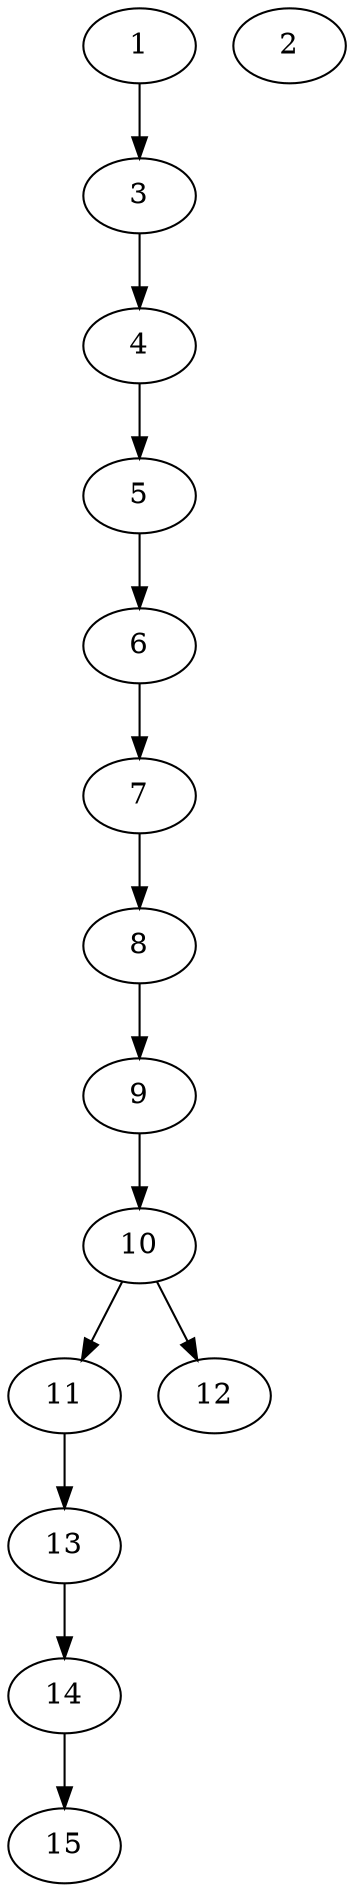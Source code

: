 // DAG automatically generated by daggen at Thu Oct  3 13:59:27 2019
// ./daggen --dot -n 15 --ccr 0.5 --fat 0.3 --regular 0.5 --density 0.5 --mindata 5242880 --maxdata 52428800 
digraph G {
  1 [size="71038976", alpha="0.05", expect_size="35519488"] 
  1 -> 3 [size ="35519488"]
  2 [size="61974528", alpha="0.03", expect_size="30987264"] 
  3 [size="54001664", alpha="0.12", expect_size="27000832"] 
  3 -> 4 [size ="27000832"]
  4 [size="83712000", alpha="0.05", expect_size="41856000"] 
  4 -> 5 [size ="41856000"]
  5 [size="50268160", alpha="0.16", expect_size="25134080"] 
  5 -> 6 [size ="25134080"]
  6 [size="46837760", alpha="0.07", expect_size="23418880"] 
  6 -> 7 [size ="23418880"]
  7 [size="10921984", alpha="0.08", expect_size="5460992"] 
  7 -> 8 [size ="5460992"]
  8 [size="32587776", alpha="0.18", expect_size="16293888"] 
  8 -> 9 [size ="16293888"]
  9 [size="34584576", alpha="0.18", expect_size="17292288"] 
  9 -> 10 [size ="17292288"]
  10 [size="84760576", alpha="0.01", expect_size="42380288"] 
  10 -> 11 [size ="42380288"]
  10 -> 12 [size ="42380288"]
  11 [size="99178496", alpha="0.06", expect_size="49589248"] 
  11 -> 13 [size ="49589248"]
  12 [size="29349888", alpha="0.04", expect_size="14674944"] 
  13 [size="45692928", alpha="0.04", expect_size="22846464"] 
  13 -> 14 [size ="22846464"]
  14 [size="102455296", alpha="0.08", expect_size="51227648"] 
  14 -> 15 [size ="51227648"]
  15 [size="30545920", alpha="0.12", expect_size="15272960"] 
}
